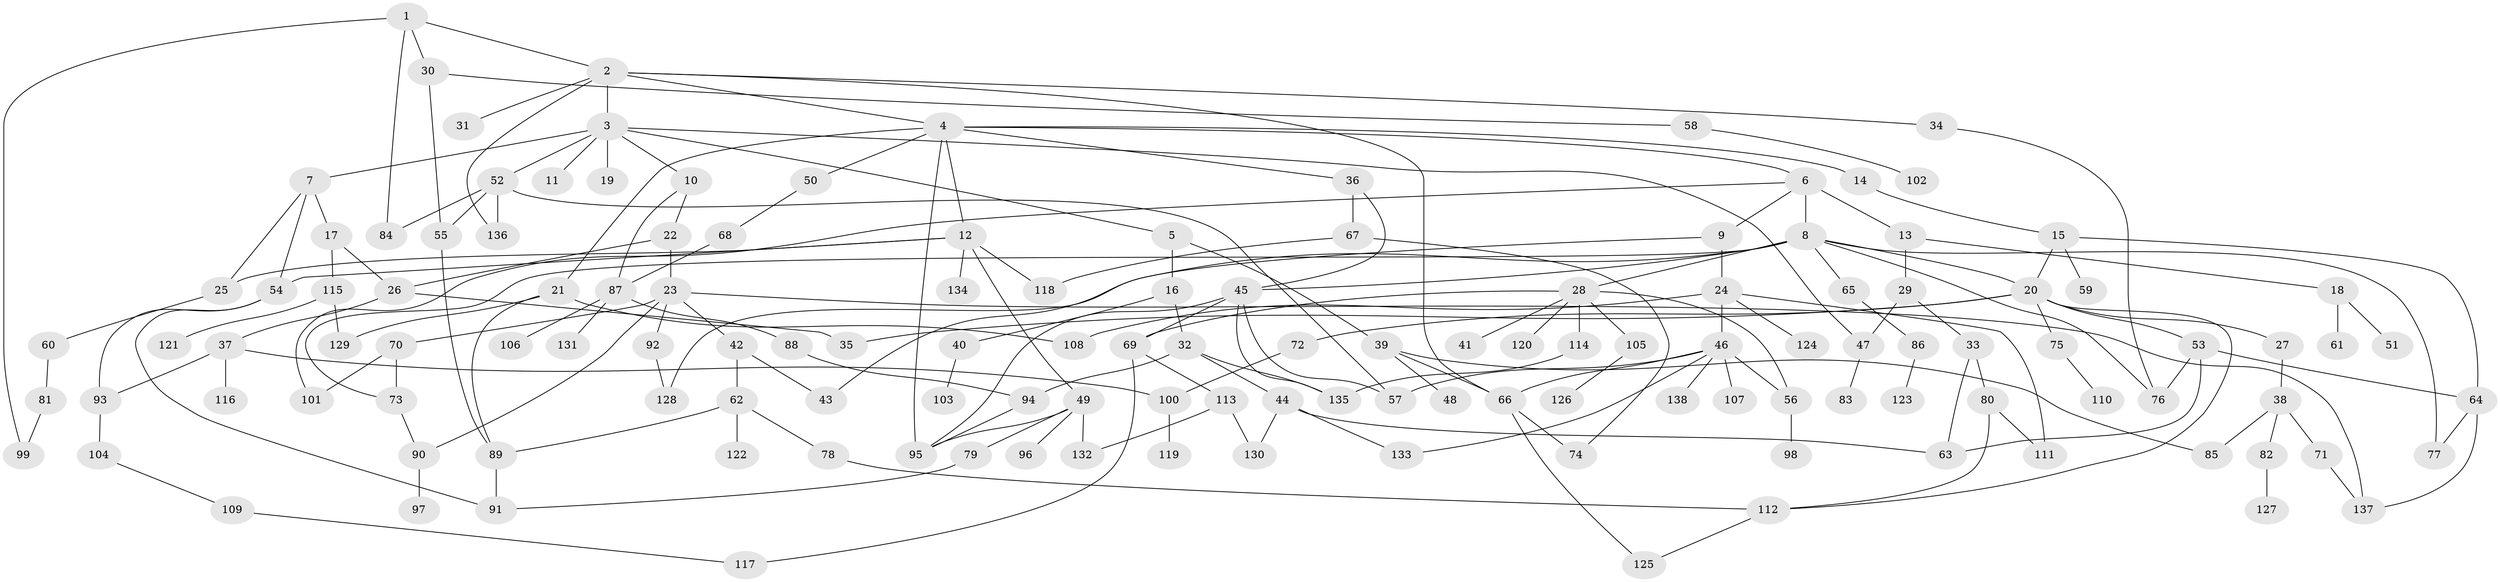 // Generated by graph-tools (version 1.1) at 2025/34/03/09/25 02:34:31]
// undirected, 138 vertices, 193 edges
graph export_dot {
graph [start="1"]
  node [color=gray90,style=filled];
  1;
  2;
  3;
  4;
  5;
  6;
  7;
  8;
  9;
  10;
  11;
  12;
  13;
  14;
  15;
  16;
  17;
  18;
  19;
  20;
  21;
  22;
  23;
  24;
  25;
  26;
  27;
  28;
  29;
  30;
  31;
  32;
  33;
  34;
  35;
  36;
  37;
  38;
  39;
  40;
  41;
  42;
  43;
  44;
  45;
  46;
  47;
  48;
  49;
  50;
  51;
  52;
  53;
  54;
  55;
  56;
  57;
  58;
  59;
  60;
  61;
  62;
  63;
  64;
  65;
  66;
  67;
  68;
  69;
  70;
  71;
  72;
  73;
  74;
  75;
  76;
  77;
  78;
  79;
  80;
  81;
  82;
  83;
  84;
  85;
  86;
  87;
  88;
  89;
  90;
  91;
  92;
  93;
  94;
  95;
  96;
  97;
  98;
  99;
  100;
  101;
  102;
  103;
  104;
  105;
  106;
  107;
  108;
  109;
  110;
  111;
  112;
  113;
  114;
  115;
  116;
  117;
  118;
  119;
  120;
  121;
  122;
  123;
  124;
  125;
  126;
  127;
  128;
  129;
  130;
  131;
  132;
  133;
  134;
  135;
  136;
  137;
  138;
  1 -- 2;
  1 -- 30;
  1 -- 84;
  1 -- 99;
  2 -- 3;
  2 -- 4;
  2 -- 31;
  2 -- 34;
  2 -- 66;
  2 -- 136;
  3 -- 5;
  3 -- 7;
  3 -- 10;
  3 -- 11;
  3 -- 19;
  3 -- 52;
  3 -- 47;
  4 -- 6;
  4 -- 12;
  4 -- 14;
  4 -- 21;
  4 -- 36;
  4 -- 50;
  4 -- 95;
  5 -- 16;
  5 -- 39;
  6 -- 8;
  6 -- 9;
  6 -- 13;
  6 -- 101;
  7 -- 17;
  7 -- 25;
  7 -- 54;
  8 -- 28;
  8 -- 65;
  8 -- 73;
  8 -- 77;
  8 -- 45;
  8 -- 76;
  8 -- 128;
  8 -- 20;
  9 -- 24;
  9 -- 43;
  10 -- 22;
  10 -- 87;
  12 -- 25;
  12 -- 49;
  12 -- 54;
  12 -- 134;
  12 -- 118;
  13 -- 18;
  13 -- 29;
  14 -- 15;
  15 -- 20;
  15 -- 59;
  15 -- 64;
  16 -- 32;
  16 -- 40;
  17 -- 115;
  17 -- 26;
  18 -- 51;
  18 -- 61;
  20 -- 27;
  20 -- 35;
  20 -- 53;
  20 -- 72;
  20 -- 75;
  20 -- 112;
  21 -- 89;
  21 -- 108;
  21 -- 129;
  22 -- 23;
  22 -- 26;
  23 -- 42;
  23 -- 70;
  23 -- 92;
  23 -- 137;
  23 -- 90;
  24 -- 46;
  24 -- 124;
  24 -- 108;
  24 -- 111;
  25 -- 60;
  26 -- 37;
  26 -- 35;
  27 -- 38;
  28 -- 41;
  28 -- 69;
  28 -- 105;
  28 -- 114;
  28 -- 120;
  28 -- 56;
  29 -- 33;
  29 -- 47;
  30 -- 58;
  30 -- 55;
  32 -- 44;
  32 -- 135;
  32 -- 94;
  33 -- 63;
  33 -- 80;
  34 -- 76;
  36 -- 45;
  36 -- 67;
  37 -- 116;
  37 -- 100;
  37 -- 93;
  38 -- 71;
  38 -- 82;
  38 -- 85;
  39 -- 48;
  39 -- 66;
  39 -- 85;
  40 -- 103;
  42 -- 43;
  42 -- 62;
  44 -- 130;
  44 -- 63;
  44 -- 133;
  45 -- 95;
  45 -- 57;
  45 -- 135;
  45 -- 69;
  46 -- 56;
  46 -- 57;
  46 -- 66;
  46 -- 107;
  46 -- 133;
  46 -- 138;
  47 -- 83;
  49 -- 79;
  49 -- 96;
  49 -- 132;
  49 -- 95;
  50 -- 68;
  52 -- 55;
  52 -- 136;
  52 -- 57;
  52 -- 84;
  53 -- 64;
  53 -- 76;
  53 -- 63;
  54 -- 93;
  54 -- 91;
  55 -- 89;
  56 -- 98;
  58 -- 102;
  60 -- 81;
  62 -- 78;
  62 -- 122;
  62 -- 89;
  64 -- 137;
  64 -- 77;
  65 -- 86;
  66 -- 74;
  66 -- 125;
  67 -- 74;
  67 -- 118;
  68 -- 87;
  69 -- 113;
  69 -- 117;
  70 -- 101;
  70 -- 73;
  71 -- 137;
  72 -- 100;
  73 -- 90;
  75 -- 110;
  78 -- 112;
  79 -- 91;
  80 -- 111;
  80 -- 112;
  81 -- 99;
  82 -- 127;
  86 -- 123;
  87 -- 88;
  87 -- 106;
  87 -- 131;
  88 -- 94;
  89 -- 91;
  90 -- 97;
  92 -- 128;
  93 -- 104;
  94 -- 95;
  100 -- 119;
  104 -- 109;
  105 -- 126;
  109 -- 117;
  112 -- 125;
  113 -- 130;
  113 -- 132;
  114 -- 135;
  115 -- 121;
  115 -- 129;
}
